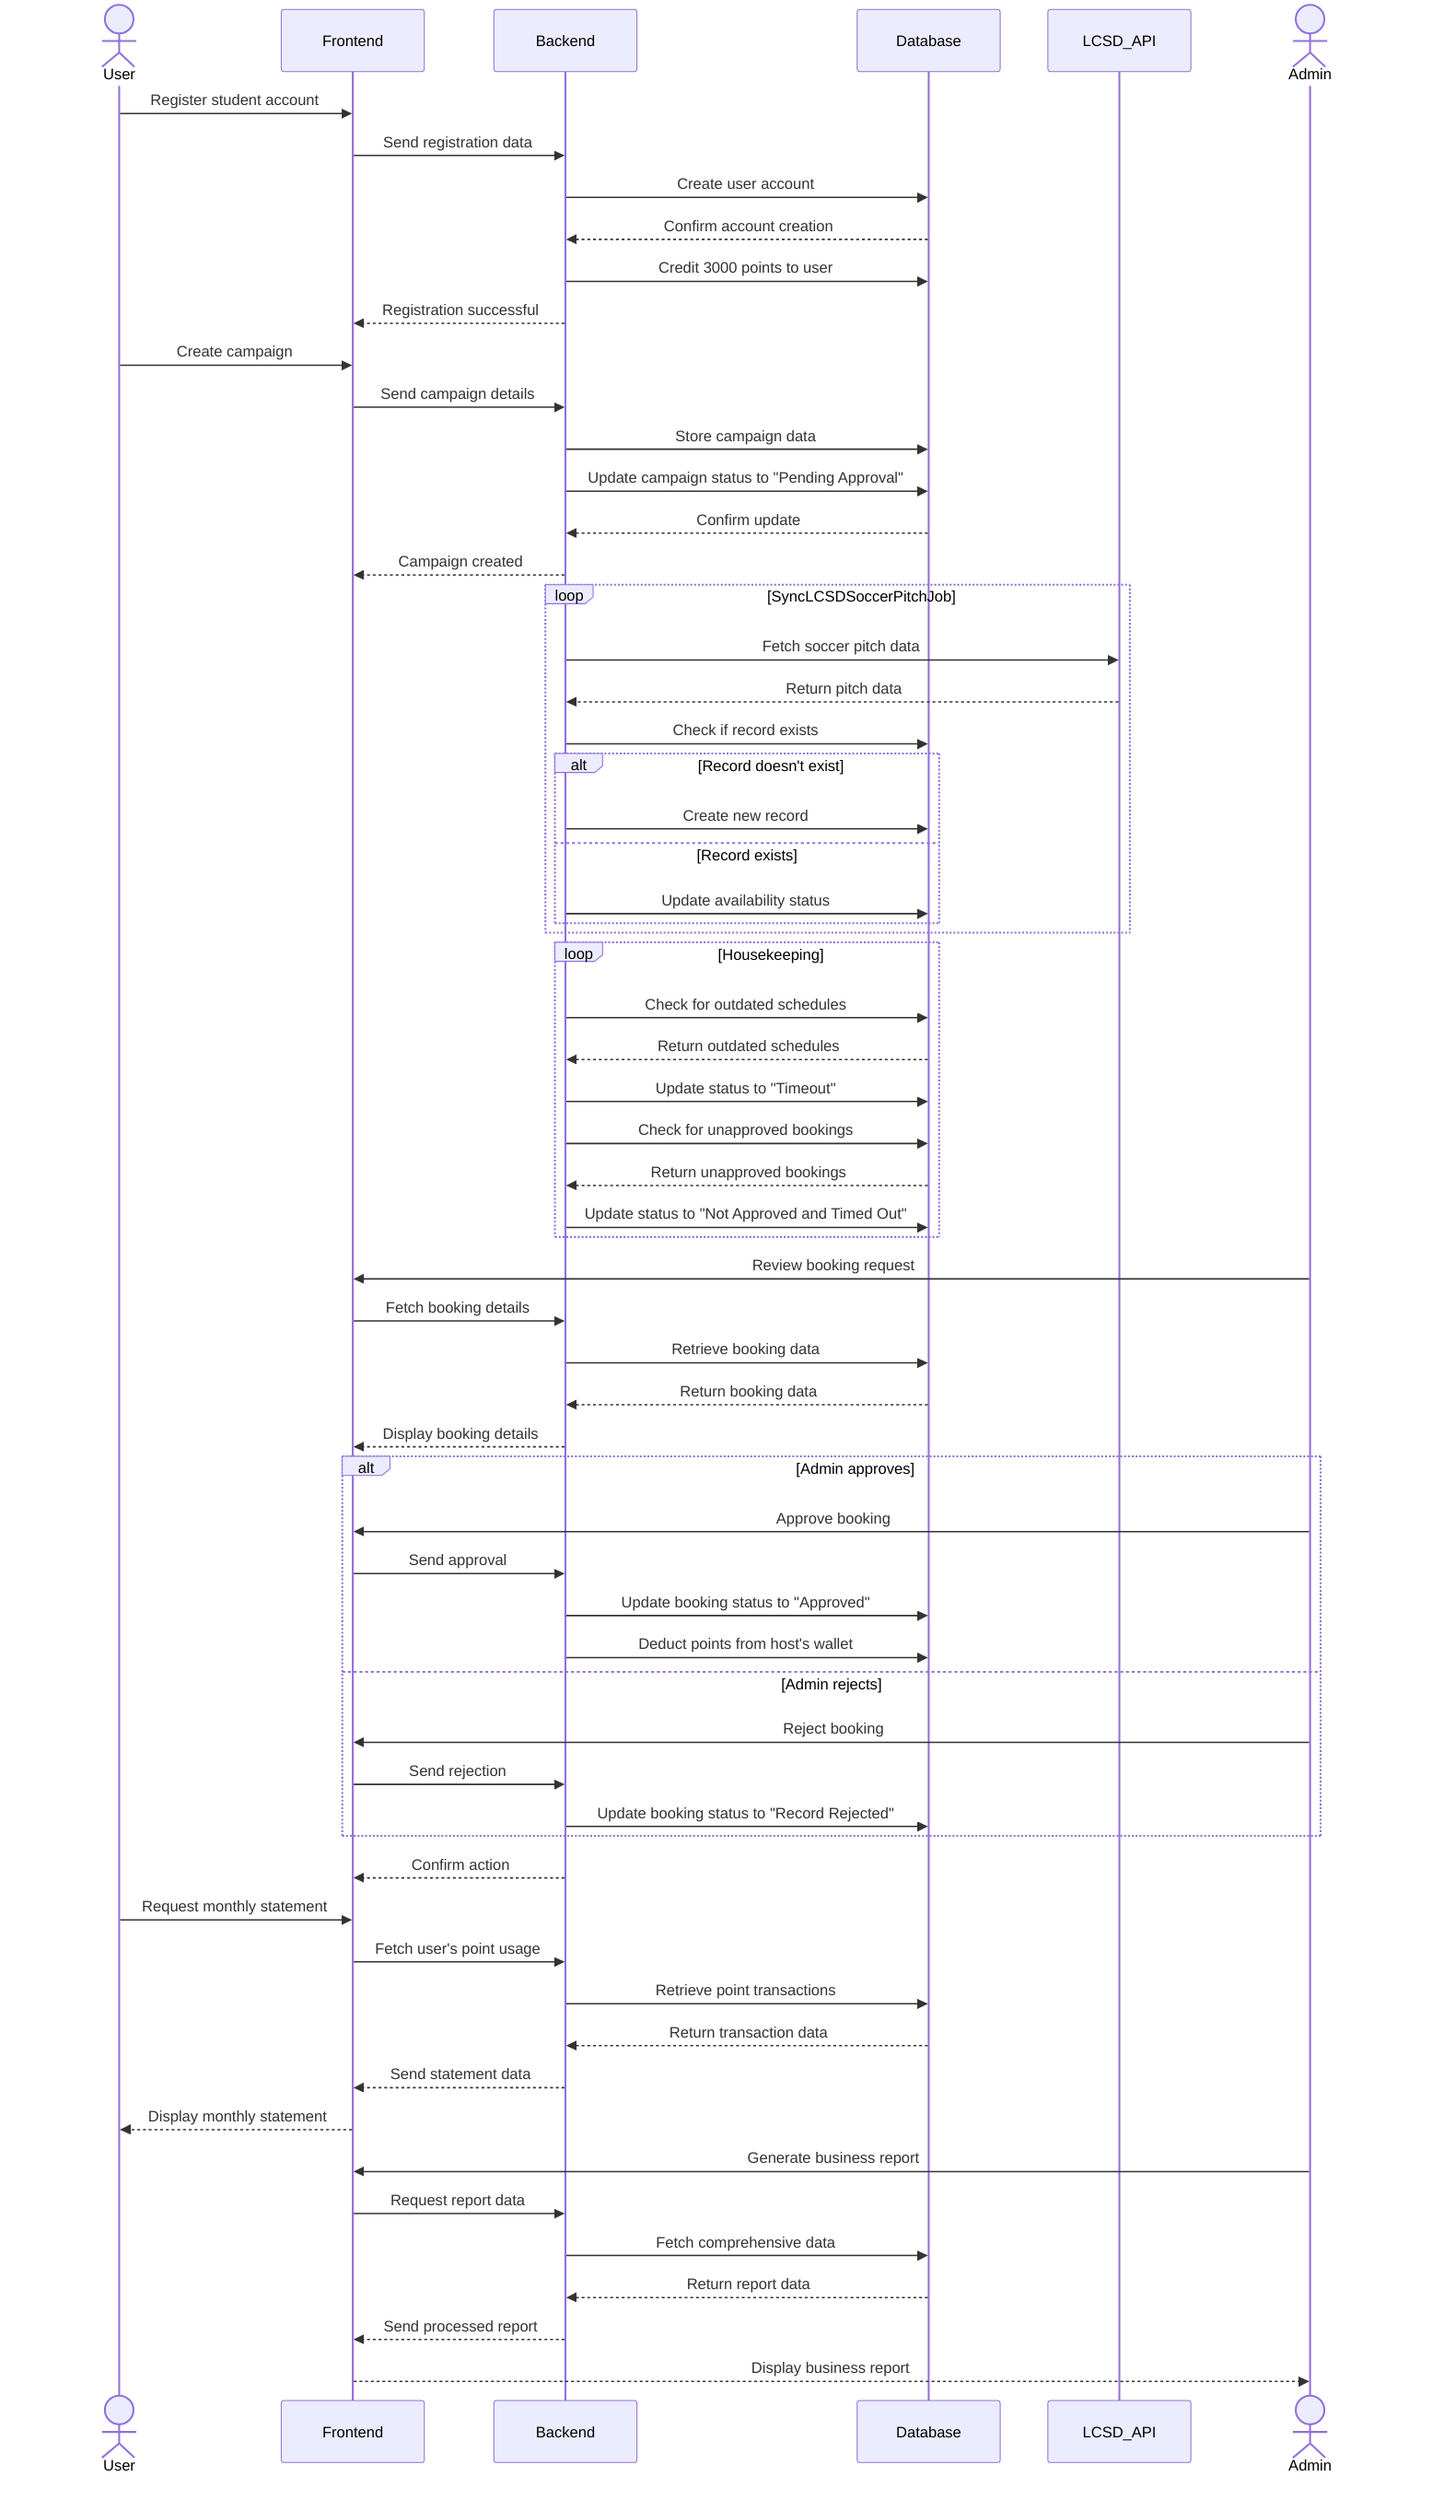 sequenceDiagram
    actor User
    participant Frontend
    participant Backend
    participant Database
    participant LCSD_API

    User->>Frontend: Register student account
    Frontend->>Backend: Send registration data
    Backend->>Database: Create user account
    Database-->>Backend: Confirm account creation
    Backend->>Database: Credit 3000 points to user
    Backend-->>Frontend: Registration successful

    User->>Frontend: Create campaign
    Frontend->>Backend: Send campaign details
    Backend->>Database: Store campaign data
    Backend->>Database: Update campaign status to "Pending Approval"
    Database-->>Backend: Confirm update
    Backend-->>Frontend: Campaign created

    loop SyncLCSDSoccerPitchJob
        Backend->>LCSD_API: Fetch soccer pitch data
        LCSD_API-->>Backend: Return pitch data
        Backend->>Database: Check if record exists
        alt Record doesn't exist
            Backend->>Database: Create new record
        else Record exists
            Backend->>Database: Update availability status
        end
    end

    loop Housekeeping
        Backend->>Database: Check for outdated schedules
        Database-->>Backend: Return outdated schedules
        Backend->>Database: Update status to "Timeout"
        Backend->>Database: Check for unapproved bookings
        Database-->>Backend: Return unapproved bookings
        Backend->>Database: Update status to "Not Approved and Timed Out"
    end

    actor Admin
    Admin->>Frontend: Review booking request
    Frontend->>Backend: Fetch booking details
    Backend->>Database: Retrieve booking data
    Database-->>Backend: Return booking data
    Backend-->>Frontend: Display booking details
    alt Admin approves
        Admin->>Frontend: Approve booking
        Frontend->>Backend: Send approval
        Backend->>Database: Update booking status to "Approved"
        Backend->>Database: Deduct points from host's wallet
    else Admin rejects
        Admin->>Frontend: Reject booking
        Frontend->>Backend: Send rejection
        Backend->>Database: Update booking status to "Record Rejected"
    end
    Backend-->>Frontend: Confirm action

    User->>Frontend: Request monthly statement
    Frontend->>Backend: Fetch user's point usage
    Backend->>Database: Retrieve point transactions
    Database-->>Backend: Return transaction data
    Backend-->>Frontend: Send statement data
    Frontend-->>User: Display monthly statement

    Admin->>Frontend: Generate business report
    Frontend->>Backend: Request report data
    Backend->>Database: Fetch comprehensive data
    Database-->>Backend: Return report data
    Backend-->>Frontend: Send processed report
    Frontend-->>Admin: Display business report